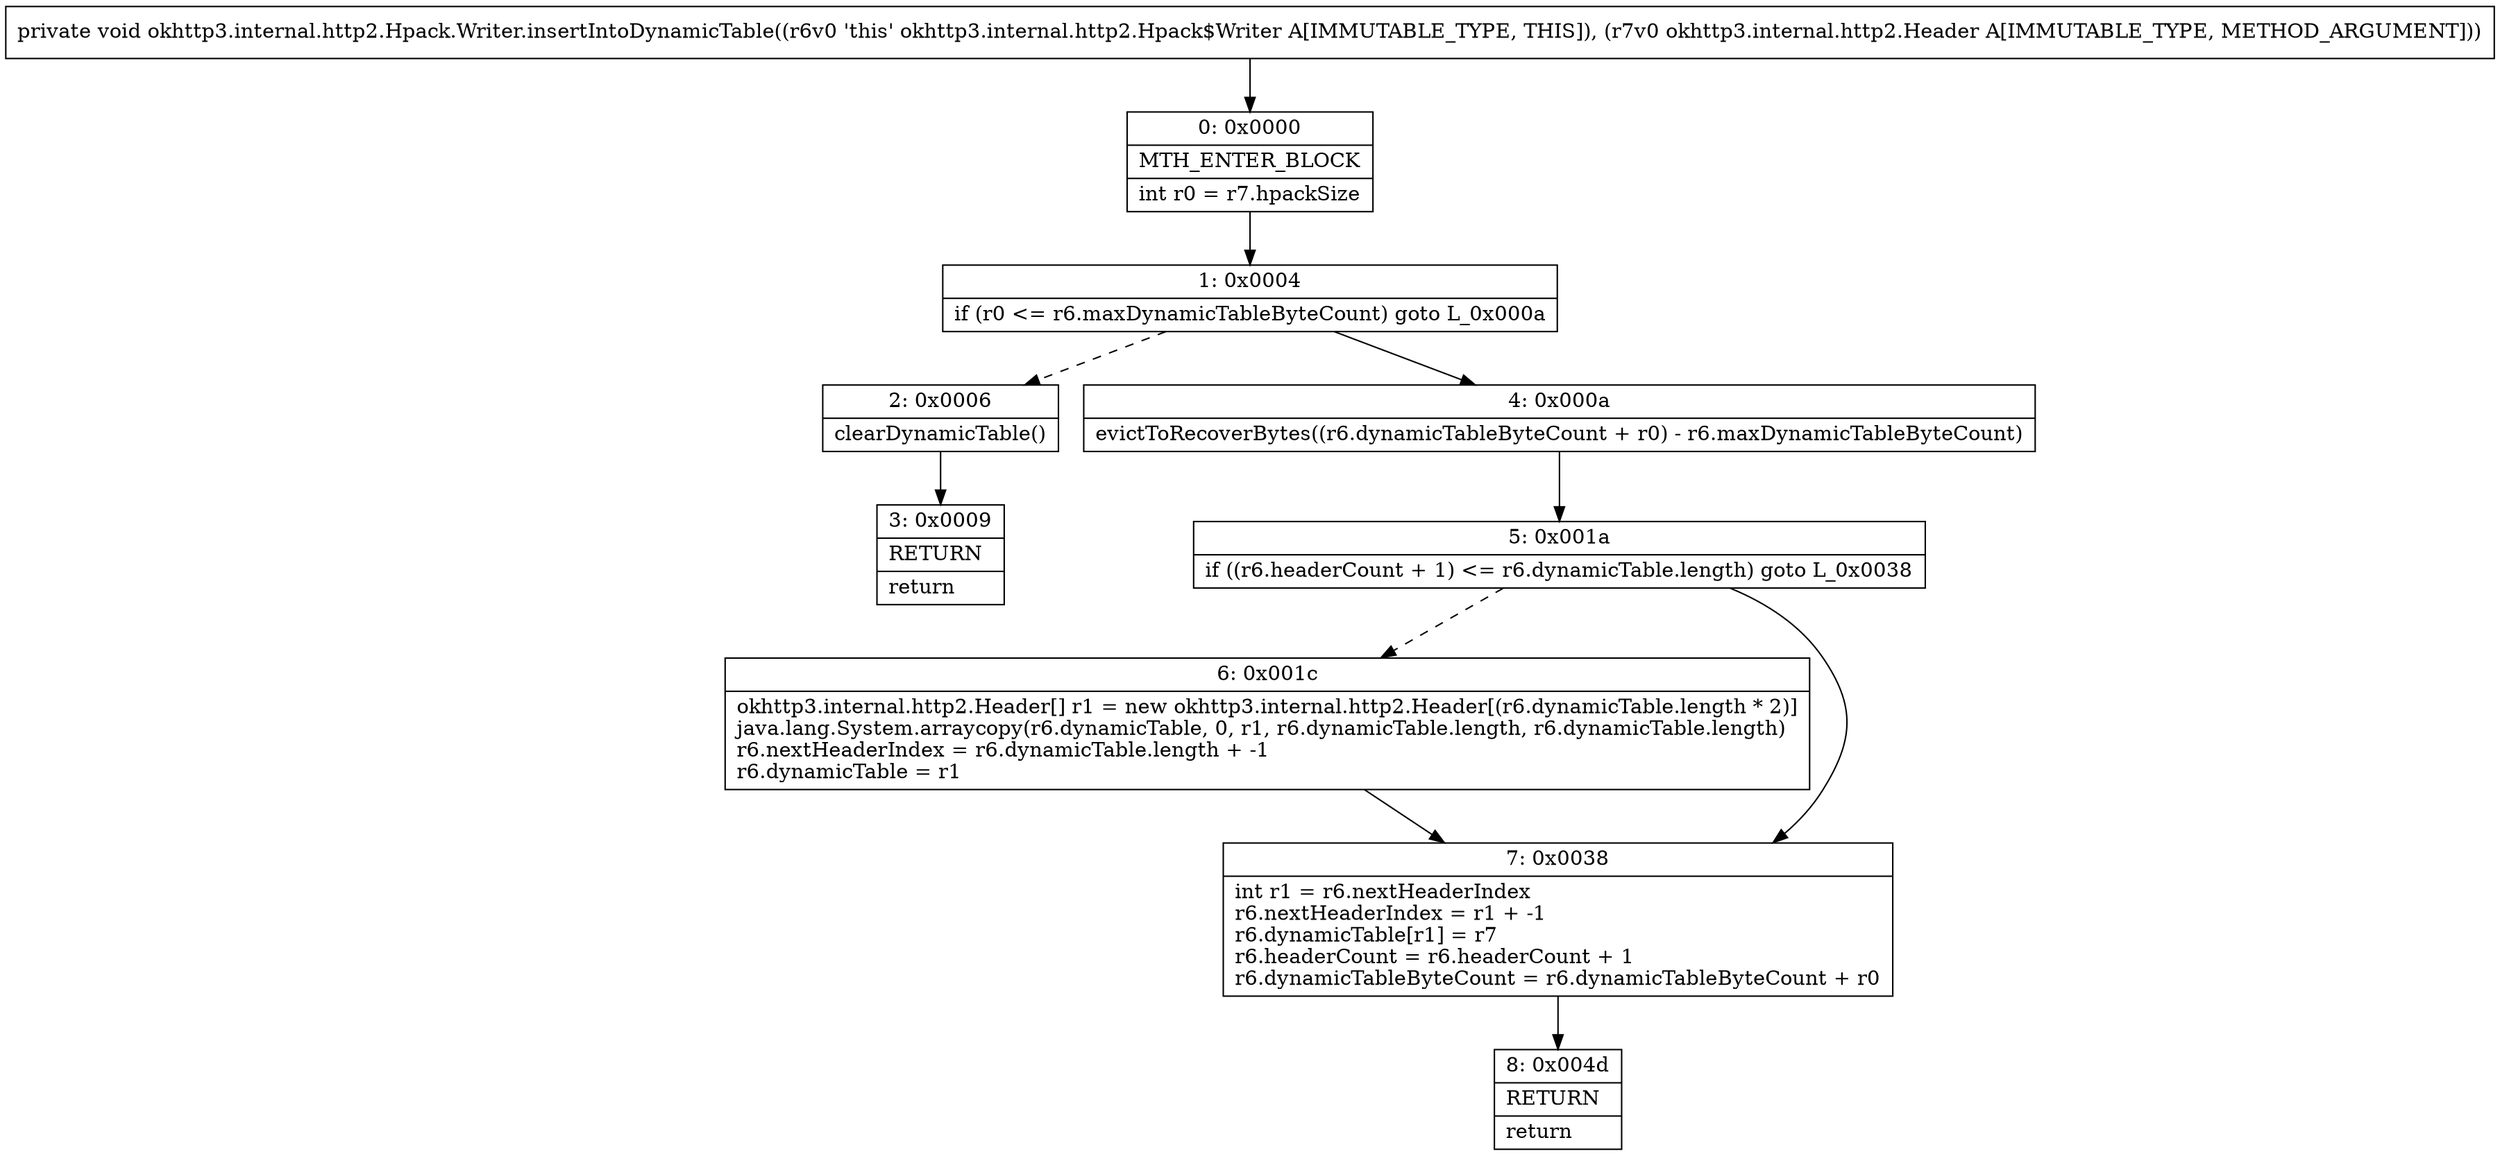 digraph "CFG forokhttp3.internal.http2.Hpack.Writer.insertIntoDynamicTable(Lokhttp3\/internal\/http2\/Header;)V" {
Node_0 [shape=record,label="{0\:\ 0x0000|MTH_ENTER_BLOCK\l|int r0 = r7.hpackSize\l}"];
Node_1 [shape=record,label="{1\:\ 0x0004|if (r0 \<= r6.maxDynamicTableByteCount) goto L_0x000a\l}"];
Node_2 [shape=record,label="{2\:\ 0x0006|clearDynamicTable()\l}"];
Node_3 [shape=record,label="{3\:\ 0x0009|RETURN\l|return\l}"];
Node_4 [shape=record,label="{4\:\ 0x000a|evictToRecoverBytes((r6.dynamicTableByteCount + r0) \- r6.maxDynamicTableByteCount)\l}"];
Node_5 [shape=record,label="{5\:\ 0x001a|if ((r6.headerCount + 1) \<= r6.dynamicTable.length) goto L_0x0038\l}"];
Node_6 [shape=record,label="{6\:\ 0x001c|okhttp3.internal.http2.Header[] r1 = new okhttp3.internal.http2.Header[(r6.dynamicTable.length * 2)]\ljava.lang.System.arraycopy(r6.dynamicTable, 0, r1, r6.dynamicTable.length, r6.dynamicTable.length)\lr6.nextHeaderIndex = r6.dynamicTable.length + \-1\lr6.dynamicTable = r1\l}"];
Node_7 [shape=record,label="{7\:\ 0x0038|int r1 = r6.nextHeaderIndex\lr6.nextHeaderIndex = r1 + \-1\lr6.dynamicTable[r1] = r7\lr6.headerCount = r6.headerCount + 1\lr6.dynamicTableByteCount = r6.dynamicTableByteCount + r0\l}"];
Node_8 [shape=record,label="{8\:\ 0x004d|RETURN\l|return\l}"];
MethodNode[shape=record,label="{private void okhttp3.internal.http2.Hpack.Writer.insertIntoDynamicTable((r6v0 'this' okhttp3.internal.http2.Hpack$Writer A[IMMUTABLE_TYPE, THIS]), (r7v0 okhttp3.internal.http2.Header A[IMMUTABLE_TYPE, METHOD_ARGUMENT])) }"];
MethodNode -> Node_0;
Node_0 -> Node_1;
Node_1 -> Node_2[style=dashed];
Node_1 -> Node_4;
Node_2 -> Node_3;
Node_4 -> Node_5;
Node_5 -> Node_6[style=dashed];
Node_5 -> Node_7;
Node_6 -> Node_7;
Node_7 -> Node_8;
}

